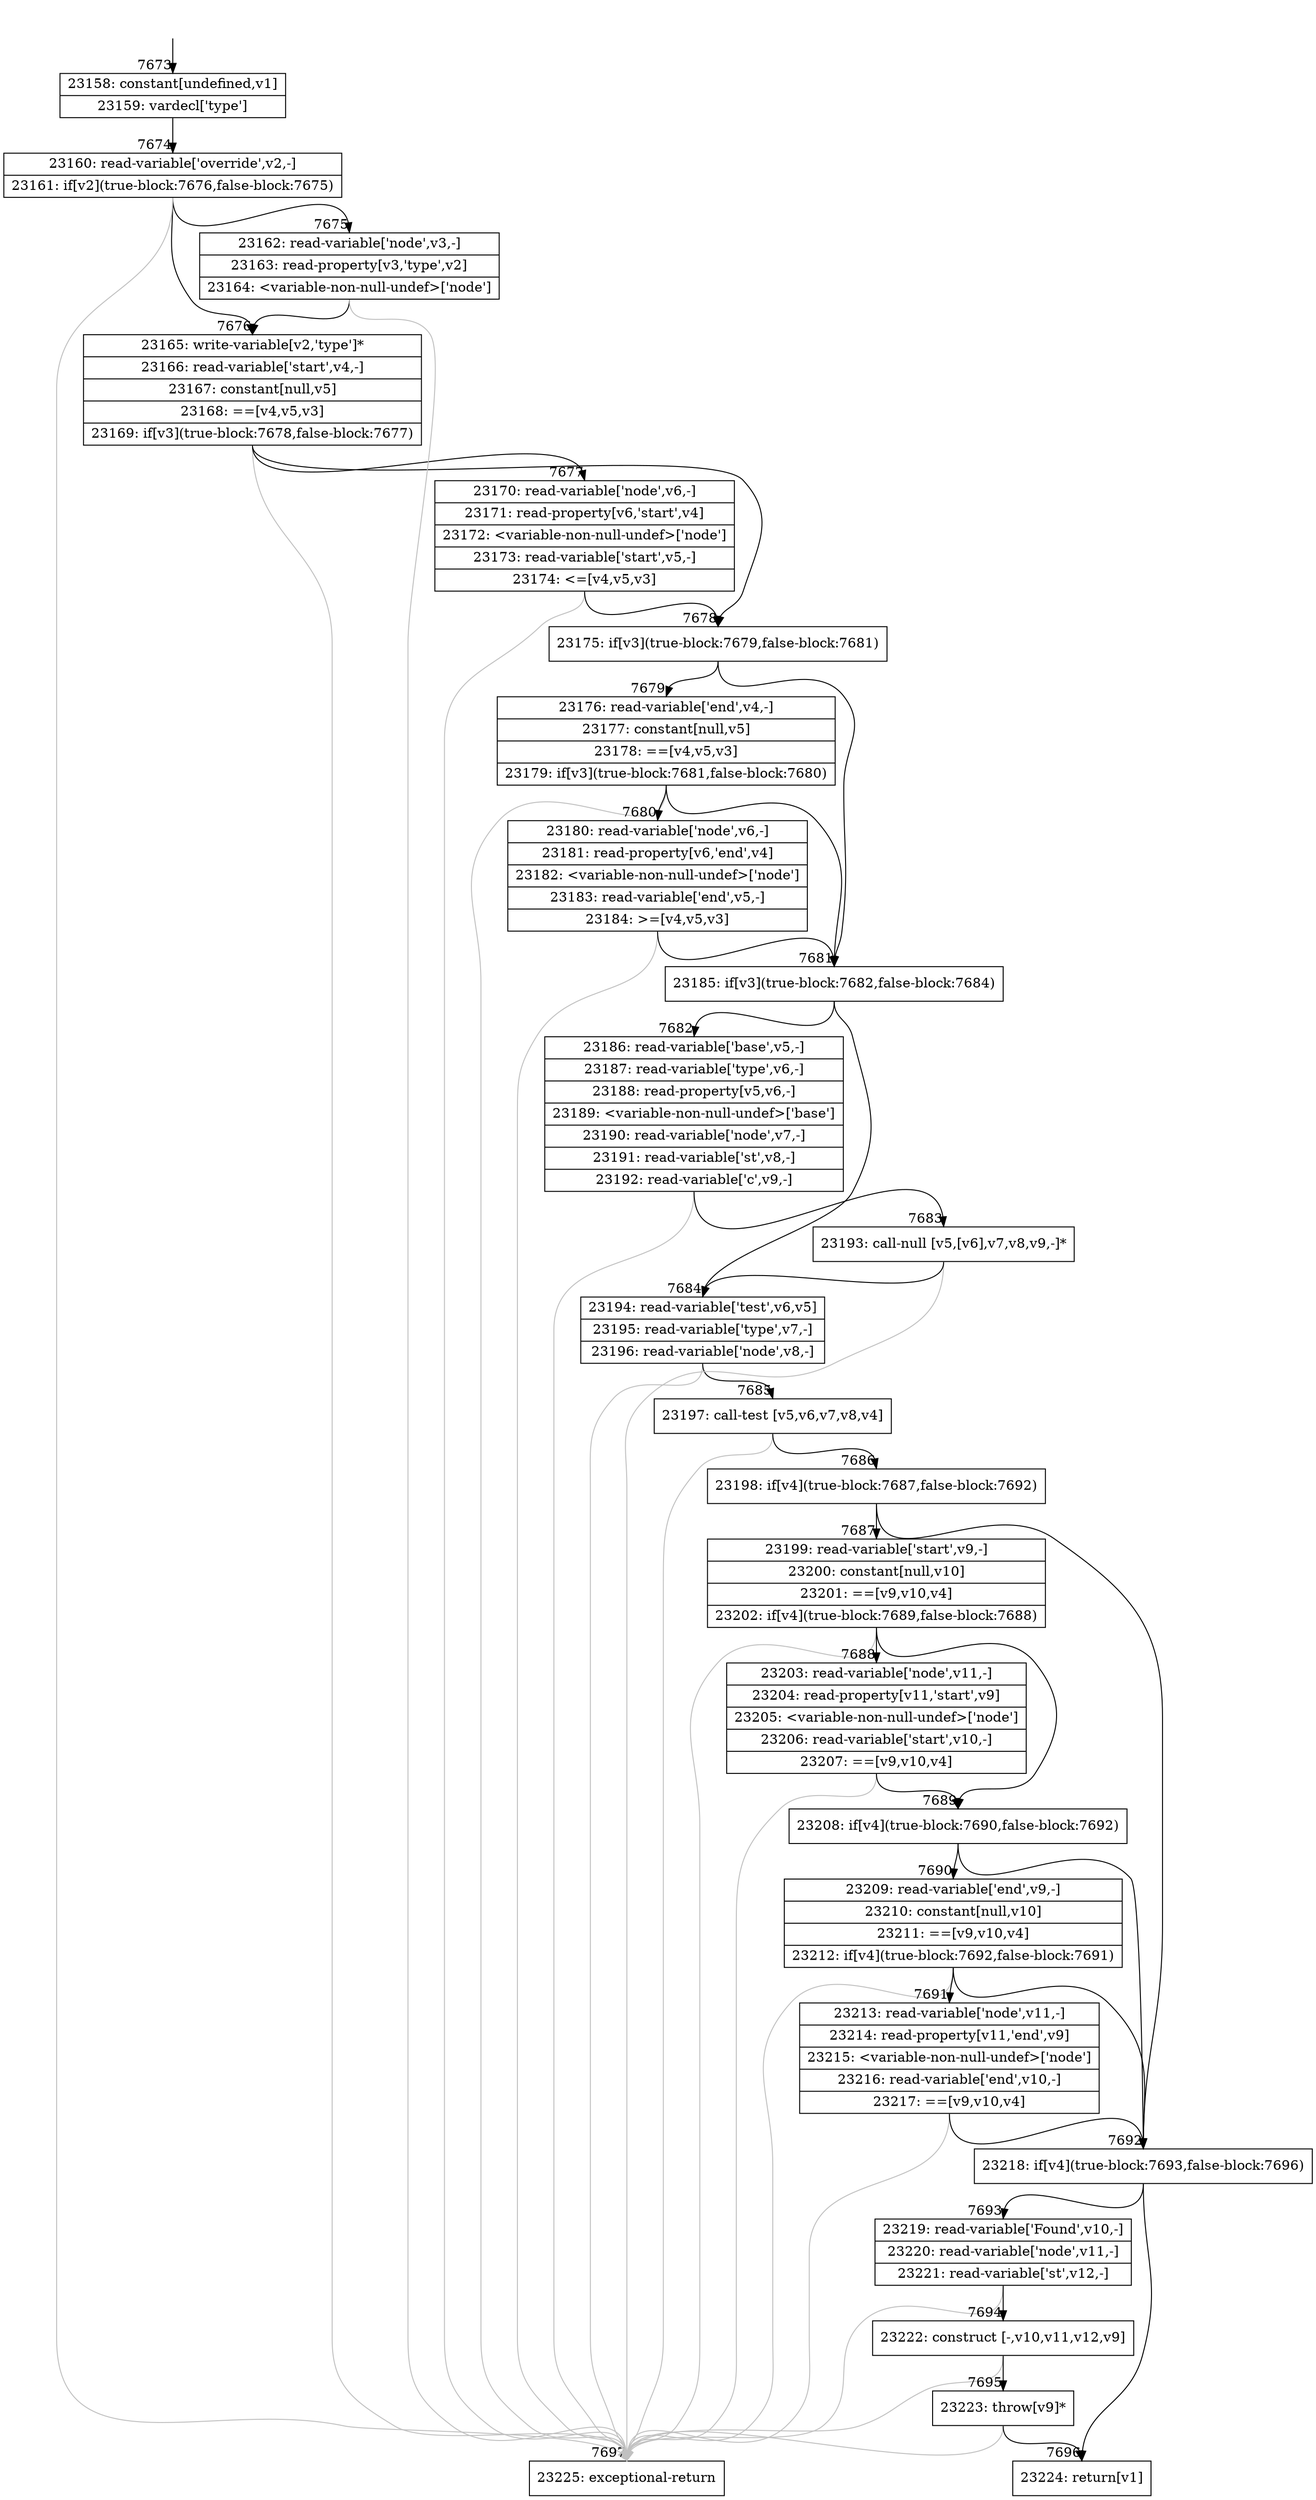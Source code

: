 digraph {
rankdir="TD"
BB_entry413[shape=none,label=""];
BB_entry413 -> BB7673 [tailport=s, headport=n, headlabel="    7673"]
BB7673 [shape=record label="{23158: constant[undefined,v1]|23159: vardecl['type']}" ] 
BB7673 -> BB7674 [tailport=s, headport=n, headlabel="      7674"]
BB7674 [shape=record label="{23160: read-variable['override',v2,-]|23161: if[v2](true-block:7676,false-block:7675)}" ] 
BB7674 -> BB7676 [tailport=s, headport=n, headlabel="      7676"]
BB7674 -> BB7675 [tailport=s, headport=n, headlabel="      7675"]
BB7674 -> BB7697 [tailport=s, headport=n, color=gray, headlabel="      7697"]
BB7675 [shape=record label="{23162: read-variable['node',v3,-]|23163: read-property[v3,'type',v2]|23164: \<variable-non-null-undef\>['node']}" ] 
BB7675 -> BB7676 [tailport=s, headport=n]
BB7675 -> BB7697 [tailport=s, headport=n, color=gray]
BB7676 [shape=record label="{23165: write-variable[v2,'type']*|23166: read-variable['start',v4,-]|23167: constant[null,v5]|23168: ==[v4,v5,v3]|23169: if[v3](true-block:7678,false-block:7677)}" ] 
BB7676 -> BB7678 [tailport=s, headport=n, headlabel="      7678"]
BB7676 -> BB7677 [tailport=s, headport=n, headlabel="      7677"]
BB7676 -> BB7697 [tailport=s, headport=n, color=gray]
BB7677 [shape=record label="{23170: read-variable['node',v6,-]|23171: read-property[v6,'start',v4]|23172: \<variable-non-null-undef\>['node']|23173: read-variable['start',v5,-]|23174: \<=[v4,v5,v3]}" ] 
BB7677 -> BB7678 [tailport=s, headport=n]
BB7677 -> BB7697 [tailport=s, headport=n, color=gray]
BB7678 [shape=record label="{23175: if[v3](true-block:7679,false-block:7681)}" ] 
BB7678 -> BB7681 [tailport=s, headport=n, headlabel="      7681"]
BB7678 -> BB7679 [tailport=s, headport=n, headlabel="      7679"]
BB7679 [shape=record label="{23176: read-variable['end',v4,-]|23177: constant[null,v5]|23178: ==[v4,v5,v3]|23179: if[v3](true-block:7681,false-block:7680)}" ] 
BB7679 -> BB7681 [tailport=s, headport=n]
BB7679 -> BB7680 [tailport=s, headport=n, headlabel="      7680"]
BB7679 -> BB7697 [tailport=s, headport=n, color=gray]
BB7680 [shape=record label="{23180: read-variable['node',v6,-]|23181: read-property[v6,'end',v4]|23182: \<variable-non-null-undef\>['node']|23183: read-variable['end',v5,-]|23184: \>=[v4,v5,v3]}" ] 
BB7680 -> BB7681 [tailport=s, headport=n]
BB7680 -> BB7697 [tailport=s, headport=n, color=gray]
BB7681 [shape=record label="{23185: if[v3](true-block:7682,false-block:7684)}" ] 
BB7681 -> BB7682 [tailport=s, headport=n, headlabel="      7682"]
BB7681 -> BB7684 [tailport=s, headport=n, headlabel="      7684"]
BB7682 [shape=record label="{23186: read-variable['base',v5,-]|23187: read-variable['type',v6,-]|23188: read-property[v5,v6,-]|23189: \<variable-non-null-undef\>['base']|23190: read-variable['node',v7,-]|23191: read-variable['st',v8,-]|23192: read-variable['c',v9,-]}" ] 
BB7682 -> BB7683 [tailport=s, headport=n, headlabel="      7683"]
BB7682 -> BB7697 [tailport=s, headport=n, color=gray]
BB7683 [shape=record label="{23193: call-null [v5,[v6],v7,v8,v9,-]*}" ] 
BB7683 -> BB7684 [tailport=s, headport=n]
BB7683 -> BB7697 [tailport=s, headport=n, color=gray]
BB7684 [shape=record label="{23194: read-variable['test',v6,v5]|23195: read-variable['type',v7,-]|23196: read-variable['node',v8,-]}" ] 
BB7684 -> BB7685 [tailport=s, headport=n, headlabel="      7685"]
BB7684 -> BB7697 [tailport=s, headport=n, color=gray]
BB7685 [shape=record label="{23197: call-test [v5,v6,v7,v8,v4]}" ] 
BB7685 -> BB7686 [tailport=s, headport=n, headlabel="      7686"]
BB7685 -> BB7697 [tailport=s, headport=n, color=gray]
BB7686 [shape=record label="{23198: if[v4](true-block:7687,false-block:7692)}" ] 
BB7686 -> BB7692 [tailport=s, headport=n, headlabel="      7692"]
BB7686 -> BB7687 [tailport=s, headport=n, headlabel="      7687"]
BB7687 [shape=record label="{23199: read-variable['start',v9,-]|23200: constant[null,v10]|23201: ==[v9,v10,v4]|23202: if[v4](true-block:7689,false-block:7688)}" ] 
BB7687 -> BB7689 [tailport=s, headport=n, headlabel="      7689"]
BB7687 -> BB7688 [tailport=s, headport=n, headlabel="      7688"]
BB7687 -> BB7697 [tailport=s, headport=n, color=gray]
BB7688 [shape=record label="{23203: read-variable['node',v11,-]|23204: read-property[v11,'start',v9]|23205: \<variable-non-null-undef\>['node']|23206: read-variable['start',v10,-]|23207: ==[v9,v10,v4]}" ] 
BB7688 -> BB7689 [tailport=s, headport=n]
BB7688 -> BB7697 [tailport=s, headport=n, color=gray]
BB7689 [shape=record label="{23208: if[v4](true-block:7690,false-block:7692)}" ] 
BB7689 -> BB7692 [tailport=s, headport=n]
BB7689 -> BB7690 [tailport=s, headport=n, headlabel="      7690"]
BB7690 [shape=record label="{23209: read-variable['end',v9,-]|23210: constant[null,v10]|23211: ==[v9,v10,v4]|23212: if[v4](true-block:7692,false-block:7691)}" ] 
BB7690 -> BB7692 [tailport=s, headport=n]
BB7690 -> BB7691 [tailport=s, headport=n, headlabel="      7691"]
BB7690 -> BB7697 [tailport=s, headport=n, color=gray]
BB7691 [shape=record label="{23213: read-variable['node',v11,-]|23214: read-property[v11,'end',v9]|23215: \<variable-non-null-undef\>['node']|23216: read-variable['end',v10,-]|23217: ==[v9,v10,v4]}" ] 
BB7691 -> BB7692 [tailport=s, headport=n]
BB7691 -> BB7697 [tailport=s, headport=n, color=gray]
BB7692 [shape=record label="{23218: if[v4](true-block:7693,false-block:7696)}" ] 
BB7692 -> BB7693 [tailport=s, headport=n, headlabel="      7693"]
BB7692 -> BB7696 [tailport=s, headport=n, headlabel="      7696"]
BB7693 [shape=record label="{23219: read-variable['Found',v10,-]|23220: read-variable['node',v11,-]|23221: read-variable['st',v12,-]}" ] 
BB7693 -> BB7694 [tailport=s, headport=n, headlabel="      7694"]
BB7693 -> BB7697 [tailport=s, headport=n, color=gray]
BB7694 [shape=record label="{23222: construct [-,v10,v11,v12,v9]}" ] 
BB7694 -> BB7695 [tailport=s, headport=n, headlabel="      7695"]
BB7694 -> BB7697 [tailport=s, headport=n, color=gray]
BB7695 [shape=record label="{23223: throw[v9]*}" ] 
BB7695 -> BB7696 [tailport=s, headport=n]
BB7695 -> BB7697 [tailport=s, headport=n, color=gray]
BB7696 [shape=record label="{23224: return[v1]}" ] 
BB7697 [shape=record label="{23225: exceptional-return}" ] 
//#$~ 7207
}
